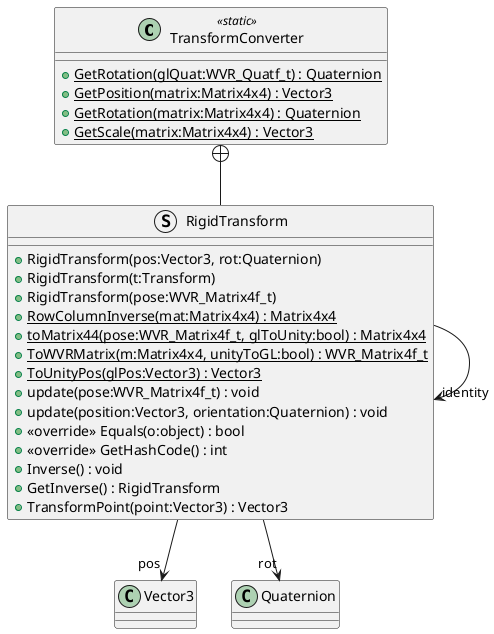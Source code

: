 @startuml
class TransformConverter <<static>> {
    + {static} GetRotation(glQuat:WVR_Quatf_t) : Quaternion
    + {static} GetPosition(matrix:Matrix4x4) : Vector3
    + {static} GetRotation(matrix:Matrix4x4) : Quaternion
    + {static} GetScale(matrix:Matrix4x4) : Vector3
}
struct RigidTransform {
    + RigidTransform(pos:Vector3, rot:Quaternion)
    + RigidTransform(t:Transform)
    + RigidTransform(pose:WVR_Matrix4f_t)
    + {static} RowColumnInverse(mat:Matrix4x4) : Matrix4x4
    + {static} toMatrix44(pose:WVR_Matrix4f_t, glToUnity:bool) : Matrix4x4
    + {static} ToWVRMatrix(m:Matrix4x4, unityToGL:bool) : WVR_Matrix4f_t
    + {static} ToUnityPos(glPos:Vector3) : Vector3
    + update(pose:WVR_Matrix4f_t) : void
    + update(position:Vector3, orientation:Quaternion) : void
    + <<override>> Equals(o:object) : bool
    + <<override>> GetHashCode() : int
    + Inverse() : void
    + GetInverse() : RigidTransform
    + TransformPoint(point:Vector3) : Vector3
}
TransformConverter +-- RigidTransform
RigidTransform --> "pos" Vector3
RigidTransform --> "rot" Quaternion
RigidTransform --> "identity" RigidTransform
@enduml
